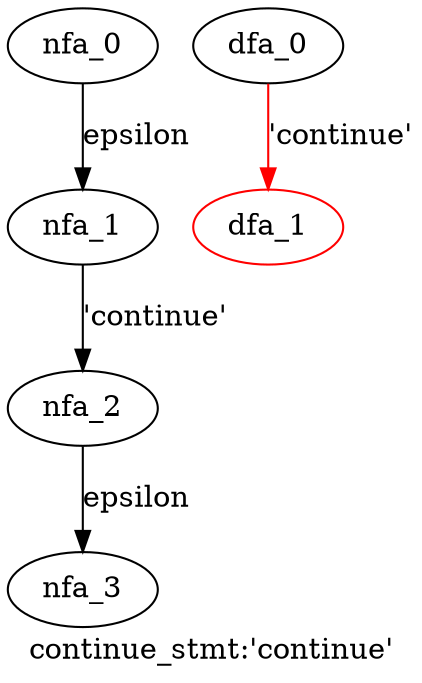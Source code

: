 digraph continue_stmt {
 graph[label="continue_stmt:'continue'"]
 subgraph continue_stmt_nfa {
  nfa_0->nfa_1[label="epsilon"]
  nfa_1->nfa_2[label="'continue'"]
  nfa_2->nfa_3[label="epsilon"]
  }
 subgraph continue_stmt_dfa {
  dfa_0->dfa_1[label="'continue'",color=red]
  dfa_1[color=red]
  }
}
